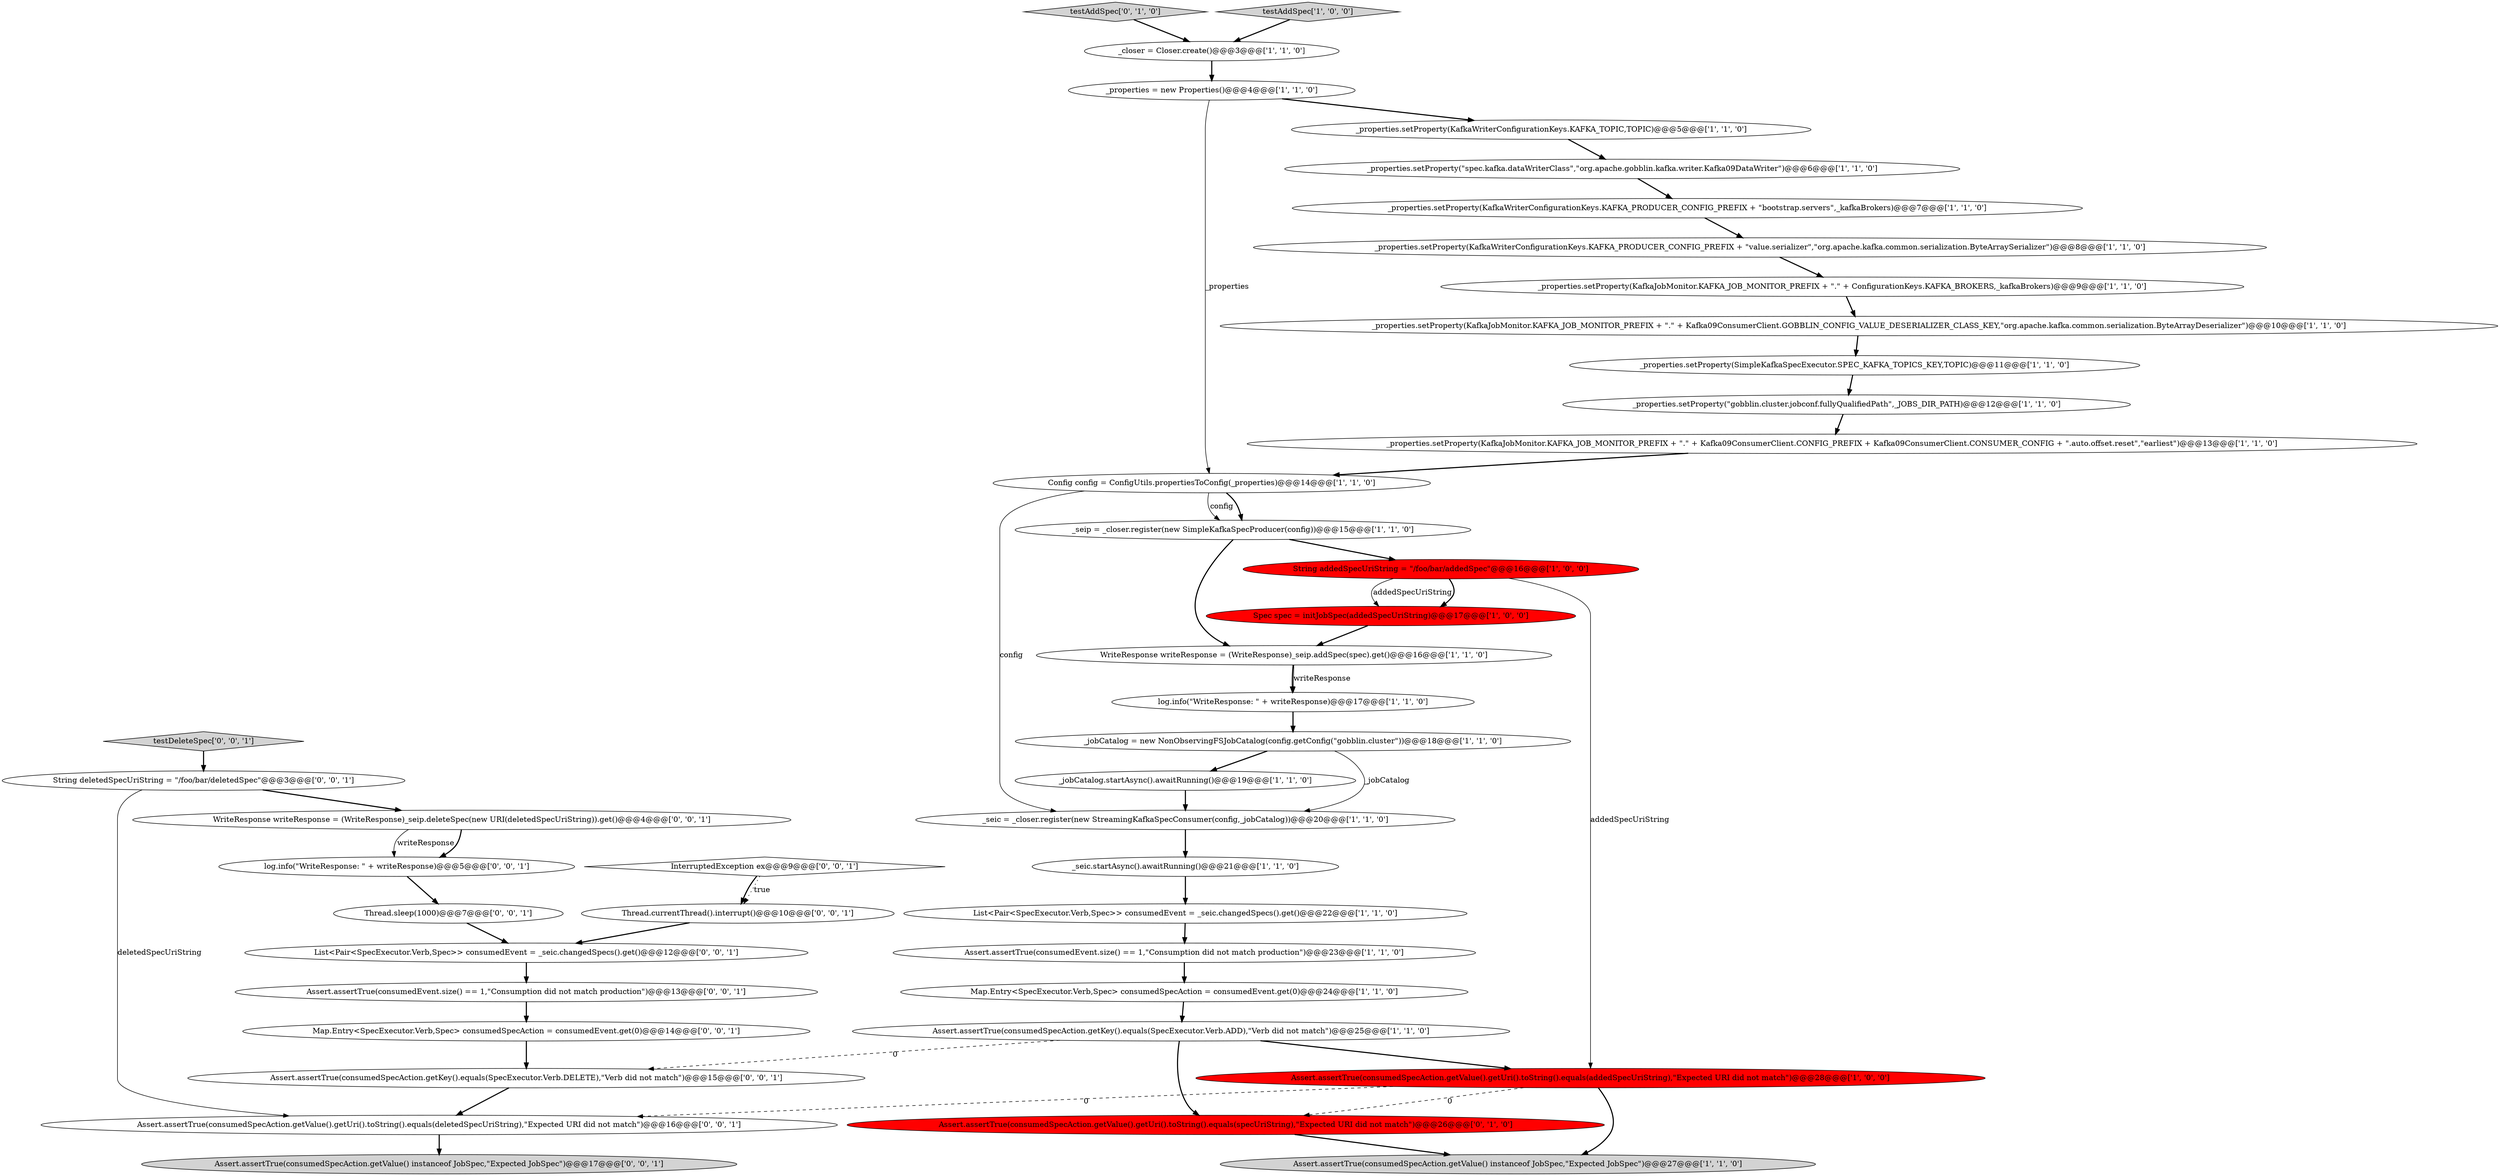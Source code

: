 digraph {
34 [style = filled, label = "List<Pair<SpecExecutor.Verb,Spec>> consumedEvent = _seic.changedSpecs().get()@@@12@@@['0', '0', '1']", fillcolor = white, shape = ellipse image = "AAA0AAABBB3BBB"];
8 [style = filled, label = "_properties = new Properties()@@@4@@@['1', '1', '0']", fillcolor = white, shape = ellipse image = "AAA0AAABBB1BBB"];
27 [style = filled, label = "_properties.setProperty(KafkaJobMonitor.KAFKA_JOB_MONITOR_PREFIX + \".\" + Kafka09ConsumerClient.GOBBLIN_CONFIG_VALUE_DESERIALIZER_CLASS_KEY,\"org.apache.kafka.common.serialization.ByteArrayDeserializer\")@@@10@@@['1', '1', '0']", fillcolor = white, shape = ellipse image = "AAA0AAABBB1BBB"];
28 [style = filled, label = "testAddSpec['0', '1', '0']", fillcolor = lightgray, shape = diamond image = "AAA0AAABBB2BBB"];
4 [style = filled, label = "_properties.setProperty(SimpleKafkaSpecExecutor.SPEC_KAFKA_TOPICS_KEY,TOPIC)@@@11@@@['1', '1', '0']", fillcolor = white, shape = ellipse image = "AAA0AAABBB1BBB"];
0 [style = filled, label = "String addedSpecUriString = \"/foo/bar/addedSpec\"@@@16@@@['1', '0', '0']", fillcolor = red, shape = ellipse image = "AAA1AAABBB1BBB"];
15 [style = filled, label = "WriteResponse writeResponse = (WriteResponse)_seip.addSpec(spec).get()@@@16@@@['1', '1', '0']", fillcolor = white, shape = ellipse image = "AAA0AAABBB1BBB"];
26 [style = filled, label = "Map.Entry<SpecExecutor.Verb,Spec> consumedSpecAction = consumedEvent.get(0)@@@24@@@['1', '1', '0']", fillcolor = white, shape = ellipse image = "AAA0AAABBB1BBB"];
3 [style = filled, label = "_seic = _closer.register(new StreamingKafkaSpecConsumer(config,_jobCatalog))@@@20@@@['1', '1', '0']", fillcolor = white, shape = ellipse image = "AAA0AAABBB1BBB"];
14 [style = filled, label = "_properties.setProperty(\"spec.kafka.dataWriterClass\",\"org.apache.gobblin.kafka.writer.Kafka09DataWriter\")@@@6@@@['1', '1', '0']", fillcolor = white, shape = ellipse image = "AAA0AAABBB1BBB"];
13 [style = filled, label = "Assert.assertTrue(consumedSpecAction.getKey().equals(SpecExecutor.Verb.ADD),\"Verb did not match\")@@@25@@@['1', '1', '0']", fillcolor = white, shape = ellipse image = "AAA0AAABBB1BBB"];
38 [style = filled, label = "Assert.assertTrue(consumedSpecAction.getKey().equals(SpecExecutor.Verb.DELETE),\"Verb did not match\")@@@15@@@['0', '0', '1']", fillcolor = white, shape = ellipse image = "AAA0AAABBB3BBB"];
29 [style = filled, label = "Assert.assertTrue(consumedSpecAction.getValue().getUri().toString().equals(specUriString),\"Expected URI did not match\")@@@26@@@['0', '1', '0']", fillcolor = red, shape = ellipse image = "AAA1AAABBB2BBB"];
23 [style = filled, label = "_properties.setProperty(\"gobblin.cluster.jobconf.fullyQualifiedPath\",_JOBS_DIR_PATH)@@@12@@@['1', '1', '0']", fillcolor = white, shape = ellipse image = "AAA0AAABBB1BBB"];
12 [style = filled, label = "_properties.setProperty(KafkaJobMonitor.KAFKA_JOB_MONITOR_PREFIX + \".\" + Kafka09ConsumerClient.CONFIG_PREFIX + Kafka09ConsumerClient.CONSUMER_CONFIG + \".auto.offset.reset\",\"earliest\")@@@13@@@['1', '1', '0']", fillcolor = white, shape = ellipse image = "AAA0AAABBB1BBB"];
10 [style = filled, label = "testAddSpec['1', '0', '0']", fillcolor = lightgray, shape = diamond image = "AAA0AAABBB1BBB"];
31 [style = filled, label = "log.info(\"WriteResponse: \" + writeResponse)@@@5@@@['0', '0', '1']", fillcolor = white, shape = ellipse image = "AAA0AAABBB3BBB"];
35 [style = filled, label = "Thread.sleep(1000)@@@7@@@['0', '0', '1']", fillcolor = white, shape = ellipse image = "AAA0AAABBB3BBB"];
33 [style = filled, label = "testDeleteSpec['0', '0', '1']", fillcolor = lightgray, shape = diamond image = "AAA0AAABBB3BBB"];
19 [style = filled, label = "_properties.setProperty(KafkaJobMonitor.KAFKA_JOB_MONITOR_PREFIX + \".\" + ConfigurationKeys.KAFKA_BROKERS,_kafkaBrokers)@@@9@@@['1', '1', '0']", fillcolor = white, shape = ellipse image = "AAA0AAABBB1BBB"];
40 [style = filled, label = "InterruptedException ex@@@9@@@['0', '0', '1']", fillcolor = white, shape = diamond image = "AAA0AAABBB3BBB"];
30 [style = filled, label = "Assert.assertTrue(consumedEvent.size() == 1,\"Consumption did not match production\")@@@13@@@['0', '0', '1']", fillcolor = white, shape = ellipse image = "AAA0AAABBB3BBB"];
41 [style = filled, label = "String deletedSpecUriString = \"/foo/bar/deletedSpec\"@@@3@@@['0', '0', '1']", fillcolor = white, shape = ellipse image = "AAA0AAABBB3BBB"];
42 [style = filled, label = "Assert.assertTrue(consumedSpecAction.getValue() instanceof JobSpec,\"Expected JobSpec\")@@@17@@@['0', '0', '1']", fillcolor = lightgray, shape = ellipse image = "AAA0AAABBB3BBB"];
36 [style = filled, label = "Thread.currentThread().interrupt()@@@10@@@['0', '0', '1']", fillcolor = white, shape = ellipse image = "AAA0AAABBB3BBB"];
1 [style = filled, label = "_jobCatalog = new NonObservingFSJobCatalog(config.getConfig(\"gobblin.cluster\"))@@@18@@@['1', '1', '0']", fillcolor = white, shape = ellipse image = "AAA0AAABBB1BBB"];
21 [style = filled, label = "_seic.startAsync().awaitRunning()@@@21@@@['1', '1', '0']", fillcolor = white, shape = ellipse image = "AAA0AAABBB1BBB"];
17 [style = filled, label = "Spec spec = initJobSpec(addedSpecUriString)@@@17@@@['1', '0', '0']", fillcolor = red, shape = ellipse image = "AAA1AAABBB1BBB"];
6 [style = filled, label = "Assert.assertTrue(consumedSpecAction.getValue().getUri().toString().equals(addedSpecUriString),\"Expected URI did not match\")@@@28@@@['1', '0', '0']", fillcolor = red, shape = ellipse image = "AAA1AAABBB1BBB"];
24 [style = filled, label = "List<Pair<SpecExecutor.Verb,Spec>> consumedEvent = _seic.changedSpecs().get()@@@22@@@['1', '1', '0']", fillcolor = white, shape = ellipse image = "AAA0AAABBB1BBB"];
32 [style = filled, label = "Assert.assertTrue(consumedSpecAction.getValue().getUri().toString().equals(deletedSpecUriString),\"Expected URI did not match\")@@@16@@@['0', '0', '1']", fillcolor = white, shape = ellipse image = "AAA0AAABBB3BBB"];
25 [style = filled, label = "_closer = Closer.create()@@@3@@@['1', '1', '0']", fillcolor = white, shape = ellipse image = "AAA0AAABBB1BBB"];
16 [style = filled, label = "_seip = _closer.register(new SimpleKafkaSpecProducer(config))@@@15@@@['1', '1', '0']", fillcolor = white, shape = ellipse image = "AAA0AAABBB1BBB"];
18 [style = filled, label = "Assert.assertTrue(consumedEvent.size() == 1,\"Consumption did not match production\")@@@23@@@['1', '1', '0']", fillcolor = white, shape = ellipse image = "AAA0AAABBB1BBB"];
37 [style = filled, label = "Map.Entry<SpecExecutor.Verb,Spec> consumedSpecAction = consumedEvent.get(0)@@@14@@@['0', '0', '1']", fillcolor = white, shape = ellipse image = "AAA0AAABBB3BBB"];
20 [style = filled, label = "_properties.setProperty(KafkaWriterConfigurationKeys.KAFKA_PRODUCER_CONFIG_PREFIX + \"bootstrap.servers\",_kafkaBrokers)@@@7@@@['1', '1', '0']", fillcolor = white, shape = ellipse image = "AAA0AAABBB1BBB"];
2 [style = filled, label = "_jobCatalog.startAsync().awaitRunning()@@@19@@@['1', '1', '0']", fillcolor = white, shape = ellipse image = "AAA0AAABBB1BBB"];
11 [style = filled, label = "Assert.assertTrue(consumedSpecAction.getValue() instanceof JobSpec,\"Expected JobSpec\")@@@27@@@['1', '1', '0']", fillcolor = lightgray, shape = ellipse image = "AAA0AAABBB1BBB"];
22 [style = filled, label = "_properties.setProperty(KafkaWriterConfigurationKeys.KAFKA_PRODUCER_CONFIG_PREFIX + \"value.serializer\",\"org.apache.kafka.common.serialization.ByteArraySerializer\")@@@8@@@['1', '1', '0']", fillcolor = white, shape = ellipse image = "AAA0AAABBB1BBB"];
5 [style = filled, label = "Config config = ConfigUtils.propertiesToConfig(_properties)@@@14@@@['1', '1', '0']", fillcolor = white, shape = ellipse image = "AAA0AAABBB1BBB"];
9 [style = filled, label = "log.info(\"WriteResponse: \" + writeResponse)@@@17@@@['1', '1', '0']", fillcolor = white, shape = ellipse image = "AAA0AAABBB1BBB"];
39 [style = filled, label = "WriteResponse writeResponse = (WriteResponse)_seip.deleteSpec(new URI(deletedSpecUriString)).get()@@@4@@@['0', '0', '1']", fillcolor = white, shape = ellipse image = "AAA0AAABBB3BBB"];
7 [style = filled, label = "_properties.setProperty(KafkaWriterConfigurationKeys.KAFKA_TOPIC,TOPIC)@@@5@@@['1', '1', '0']", fillcolor = white, shape = ellipse image = "AAA0AAABBB1BBB"];
0->17 [style = solid, label="addedSpecUriString"];
16->15 [style = bold, label=""];
16->0 [style = bold, label=""];
12->5 [style = bold, label=""];
5->3 [style = solid, label="config"];
36->34 [style = bold, label=""];
22->19 [style = bold, label=""];
0->17 [style = bold, label=""];
15->9 [style = solid, label="writeResponse"];
2->3 [style = bold, label=""];
6->32 [style = dashed, label="0"];
18->26 [style = bold, label=""];
33->41 [style = bold, label=""];
41->32 [style = solid, label="deletedSpecUriString"];
21->24 [style = bold, label=""];
13->38 [style = dashed, label="0"];
30->37 [style = bold, label=""];
40->36 [style = dotted, label="true"];
24->18 [style = bold, label=""];
34->30 [style = bold, label=""];
39->31 [style = solid, label="writeResponse"];
26->13 [style = bold, label=""];
8->7 [style = bold, label=""];
20->22 [style = bold, label=""];
38->32 [style = bold, label=""];
7->14 [style = bold, label=""];
0->6 [style = solid, label="addedSpecUriString"];
5->16 [style = bold, label=""];
8->5 [style = solid, label="_properties"];
27->4 [style = bold, label=""];
13->29 [style = bold, label=""];
6->29 [style = dashed, label="0"];
31->35 [style = bold, label=""];
1->3 [style = solid, label="_jobCatalog"];
10->25 [style = bold, label=""];
39->31 [style = bold, label=""];
15->9 [style = bold, label=""];
40->36 [style = bold, label=""];
37->38 [style = bold, label=""];
19->27 [style = bold, label=""];
6->11 [style = bold, label=""];
5->16 [style = solid, label="config"];
17->15 [style = bold, label=""];
28->25 [style = bold, label=""];
3->21 [style = bold, label=""];
25->8 [style = bold, label=""];
23->12 [style = bold, label=""];
1->2 [style = bold, label=""];
13->6 [style = bold, label=""];
41->39 [style = bold, label=""];
9->1 [style = bold, label=""];
35->34 [style = bold, label=""];
32->42 [style = bold, label=""];
29->11 [style = bold, label=""];
4->23 [style = bold, label=""];
14->20 [style = bold, label=""];
}
